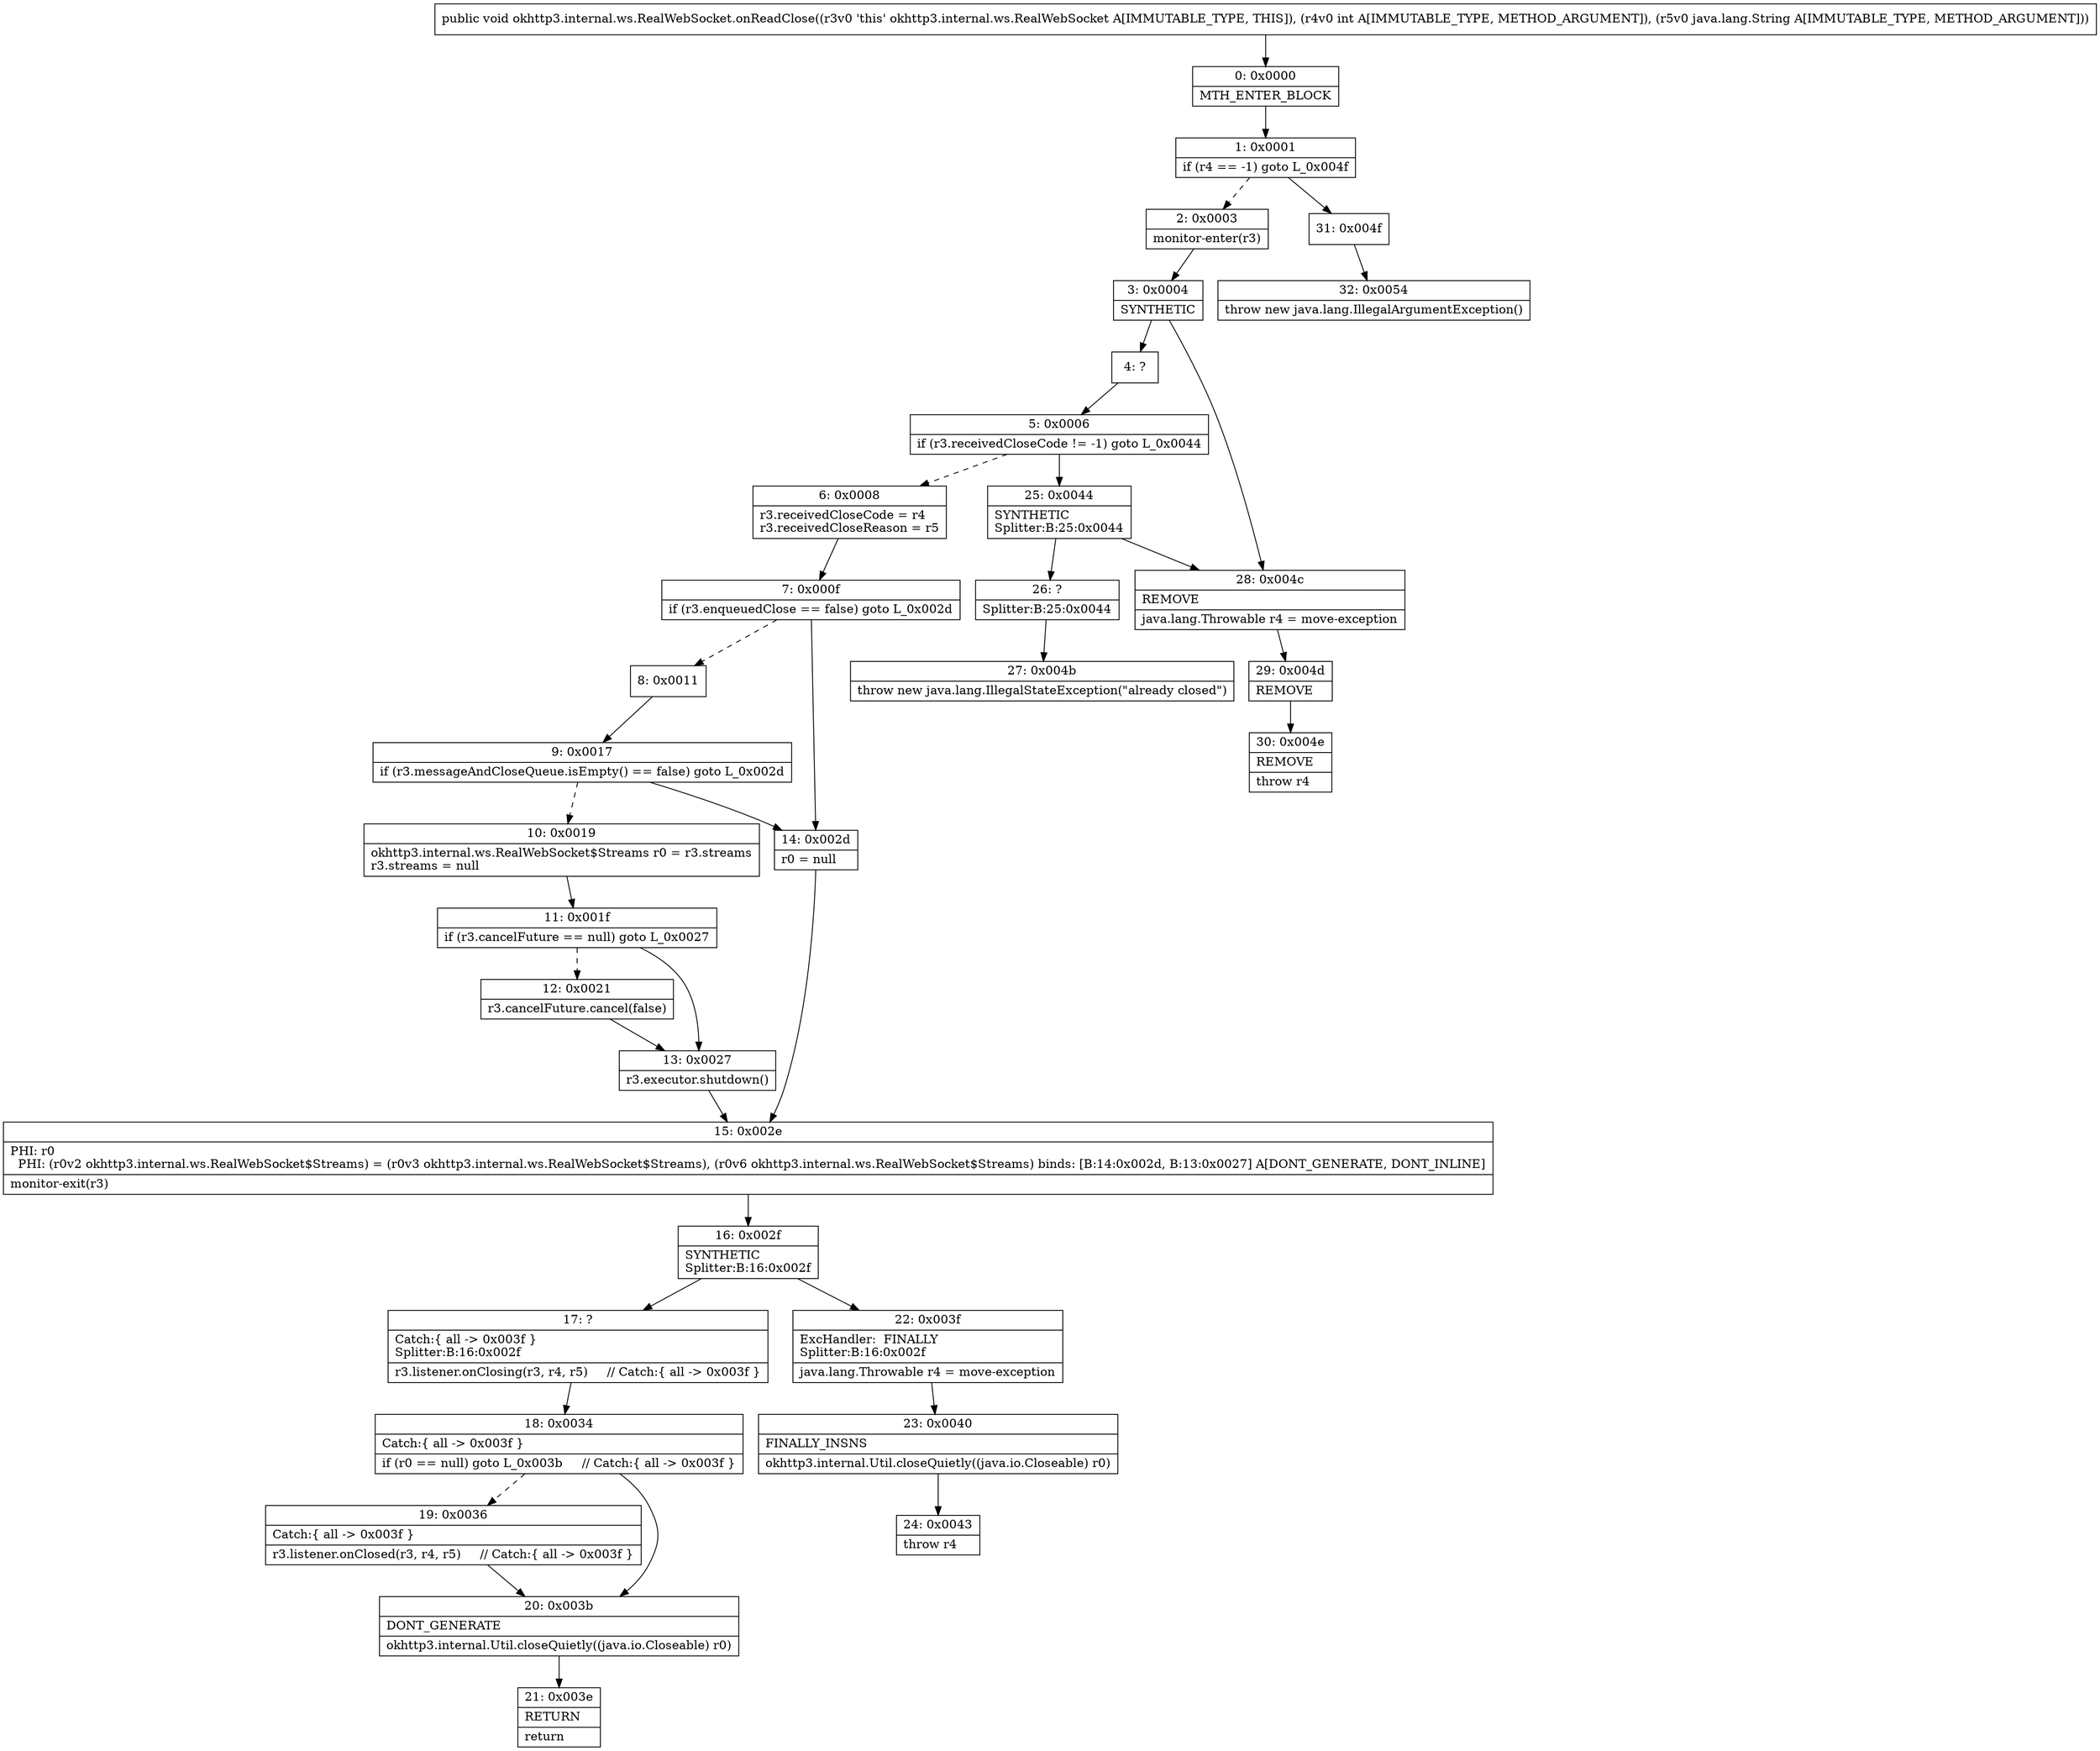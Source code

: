 digraph "CFG forokhttp3.internal.ws.RealWebSocket.onReadClose(ILjava\/lang\/String;)V" {
Node_0 [shape=record,label="{0\:\ 0x0000|MTH_ENTER_BLOCK\l}"];
Node_1 [shape=record,label="{1\:\ 0x0001|if (r4 == \-1) goto L_0x004f\l}"];
Node_2 [shape=record,label="{2\:\ 0x0003|monitor\-enter(r3)\l}"];
Node_3 [shape=record,label="{3\:\ 0x0004|SYNTHETIC\l}"];
Node_4 [shape=record,label="{4\:\ ?}"];
Node_5 [shape=record,label="{5\:\ 0x0006|if (r3.receivedCloseCode != \-1) goto L_0x0044\l}"];
Node_6 [shape=record,label="{6\:\ 0x0008|r3.receivedCloseCode = r4\lr3.receivedCloseReason = r5\l}"];
Node_7 [shape=record,label="{7\:\ 0x000f|if (r3.enqueuedClose == false) goto L_0x002d\l}"];
Node_8 [shape=record,label="{8\:\ 0x0011}"];
Node_9 [shape=record,label="{9\:\ 0x0017|if (r3.messageAndCloseQueue.isEmpty() == false) goto L_0x002d\l}"];
Node_10 [shape=record,label="{10\:\ 0x0019|okhttp3.internal.ws.RealWebSocket$Streams r0 = r3.streams\lr3.streams = null\l}"];
Node_11 [shape=record,label="{11\:\ 0x001f|if (r3.cancelFuture == null) goto L_0x0027\l}"];
Node_12 [shape=record,label="{12\:\ 0x0021|r3.cancelFuture.cancel(false)\l}"];
Node_13 [shape=record,label="{13\:\ 0x0027|r3.executor.shutdown()\l}"];
Node_14 [shape=record,label="{14\:\ 0x002d|r0 = null\l}"];
Node_15 [shape=record,label="{15\:\ 0x002e|PHI: r0 \l  PHI: (r0v2 okhttp3.internal.ws.RealWebSocket$Streams) = (r0v3 okhttp3.internal.ws.RealWebSocket$Streams), (r0v6 okhttp3.internal.ws.RealWebSocket$Streams) binds: [B:14:0x002d, B:13:0x0027] A[DONT_GENERATE, DONT_INLINE]\l|monitor\-exit(r3)\l}"];
Node_16 [shape=record,label="{16\:\ 0x002f|SYNTHETIC\lSplitter:B:16:0x002f\l}"];
Node_17 [shape=record,label="{17\:\ ?|Catch:\{ all \-\> 0x003f \}\lSplitter:B:16:0x002f\l|r3.listener.onClosing(r3, r4, r5)     \/\/ Catch:\{ all \-\> 0x003f \}\l}"];
Node_18 [shape=record,label="{18\:\ 0x0034|Catch:\{ all \-\> 0x003f \}\l|if (r0 == null) goto L_0x003b     \/\/ Catch:\{ all \-\> 0x003f \}\l}"];
Node_19 [shape=record,label="{19\:\ 0x0036|Catch:\{ all \-\> 0x003f \}\l|r3.listener.onClosed(r3, r4, r5)     \/\/ Catch:\{ all \-\> 0x003f \}\l}"];
Node_20 [shape=record,label="{20\:\ 0x003b|DONT_GENERATE\l|okhttp3.internal.Util.closeQuietly((java.io.Closeable) r0)\l}"];
Node_21 [shape=record,label="{21\:\ 0x003e|RETURN\l|return\l}"];
Node_22 [shape=record,label="{22\:\ 0x003f|ExcHandler:  FINALLY\lSplitter:B:16:0x002f\l|java.lang.Throwable r4 = move\-exception\l}"];
Node_23 [shape=record,label="{23\:\ 0x0040|FINALLY_INSNS\l|okhttp3.internal.Util.closeQuietly((java.io.Closeable) r0)\l}"];
Node_24 [shape=record,label="{24\:\ 0x0043|throw r4\l}"];
Node_25 [shape=record,label="{25\:\ 0x0044|SYNTHETIC\lSplitter:B:25:0x0044\l}"];
Node_26 [shape=record,label="{26\:\ ?|Splitter:B:25:0x0044\l}"];
Node_27 [shape=record,label="{27\:\ 0x004b|throw new java.lang.IllegalStateException(\"already closed\")\l}"];
Node_28 [shape=record,label="{28\:\ 0x004c|REMOVE\l|java.lang.Throwable r4 = move\-exception\l}"];
Node_29 [shape=record,label="{29\:\ 0x004d|REMOVE\l}"];
Node_30 [shape=record,label="{30\:\ 0x004e|REMOVE\l|throw r4\l}"];
Node_31 [shape=record,label="{31\:\ 0x004f}"];
Node_32 [shape=record,label="{32\:\ 0x0054|throw new java.lang.IllegalArgumentException()\l}"];
MethodNode[shape=record,label="{public void okhttp3.internal.ws.RealWebSocket.onReadClose((r3v0 'this' okhttp3.internal.ws.RealWebSocket A[IMMUTABLE_TYPE, THIS]), (r4v0 int A[IMMUTABLE_TYPE, METHOD_ARGUMENT]), (r5v0 java.lang.String A[IMMUTABLE_TYPE, METHOD_ARGUMENT])) }"];
MethodNode -> Node_0;
Node_0 -> Node_1;
Node_1 -> Node_2[style=dashed];
Node_1 -> Node_31;
Node_2 -> Node_3;
Node_3 -> Node_4;
Node_3 -> Node_28;
Node_4 -> Node_5;
Node_5 -> Node_6[style=dashed];
Node_5 -> Node_25;
Node_6 -> Node_7;
Node_7 -> Node_8[style=dashed];
Node_7 -> Node_14;
Node_8 -> Node_9;
Node_9 -> Node_10[style=dashed];
Node_9 -> Node_14;
Node_10 -> Node_11;
Node_11 -> Node_12[style=dashed];
Node_11 -> Node_13;
Node_12 -> Node_13;
Node_13 -> Node_15;
Node_14 -> Node_15;
Node_15 -> Node_16;
Node_16 -> Node_17;
Node_16 -> Node_22;
Node_17 -> Node_18;
Node_18 -> Node_19[style=dashed];
Node_18 -> Node_20;
Node_19 -> Node_20;
Node_20 -> Node_21;
Node_22 -> Node_23;
Node_23 -> Node_24;
Node_25 -> Node_26;
Node_25 -> Node_28;
Node_26 -> Node_27;
Node_28 -> Node_29;
Node_29 -> Node_30;
Node_31 -> Node_32;
}

